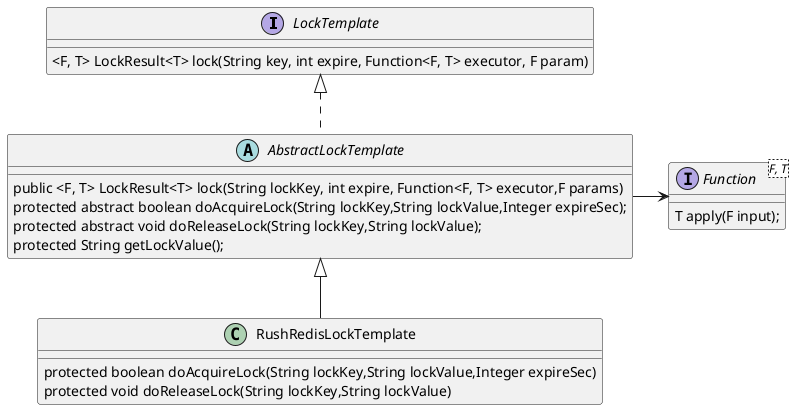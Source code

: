 @startuml

interface LockTemplate {
    <F, T> LockResult<T> lock(String key, int expire, Function<F, T> executor, F param)
}
interface Function<F, T> {
    T apply(F input);
}
abstract class AbstractLockTemplate{
    public <F, T> LockResult<T> lock(String lockKey, int expire, Function<F, T> executor,F params)
    protected abstract boolean doAcquireLock(String lockKey,String lockValue,Integer expireSec);
    protected abstract void doReleaseLock(String lockKey,String lockValue);
    protected String getLockValue();
}

class RushRedisLockTemplate {
    protected boolean doAcquireLock(String lockKey,String lockValue,Integer expireSec)
    protected void doReleaseLock(String lockKey,String lockValue)
}

LockTemplate <|.. AbstractLockTemplate
AbstractLockTemplate <|-- RushRedisLockTemplate
AbstractLockTemplate ->Function



@enduml